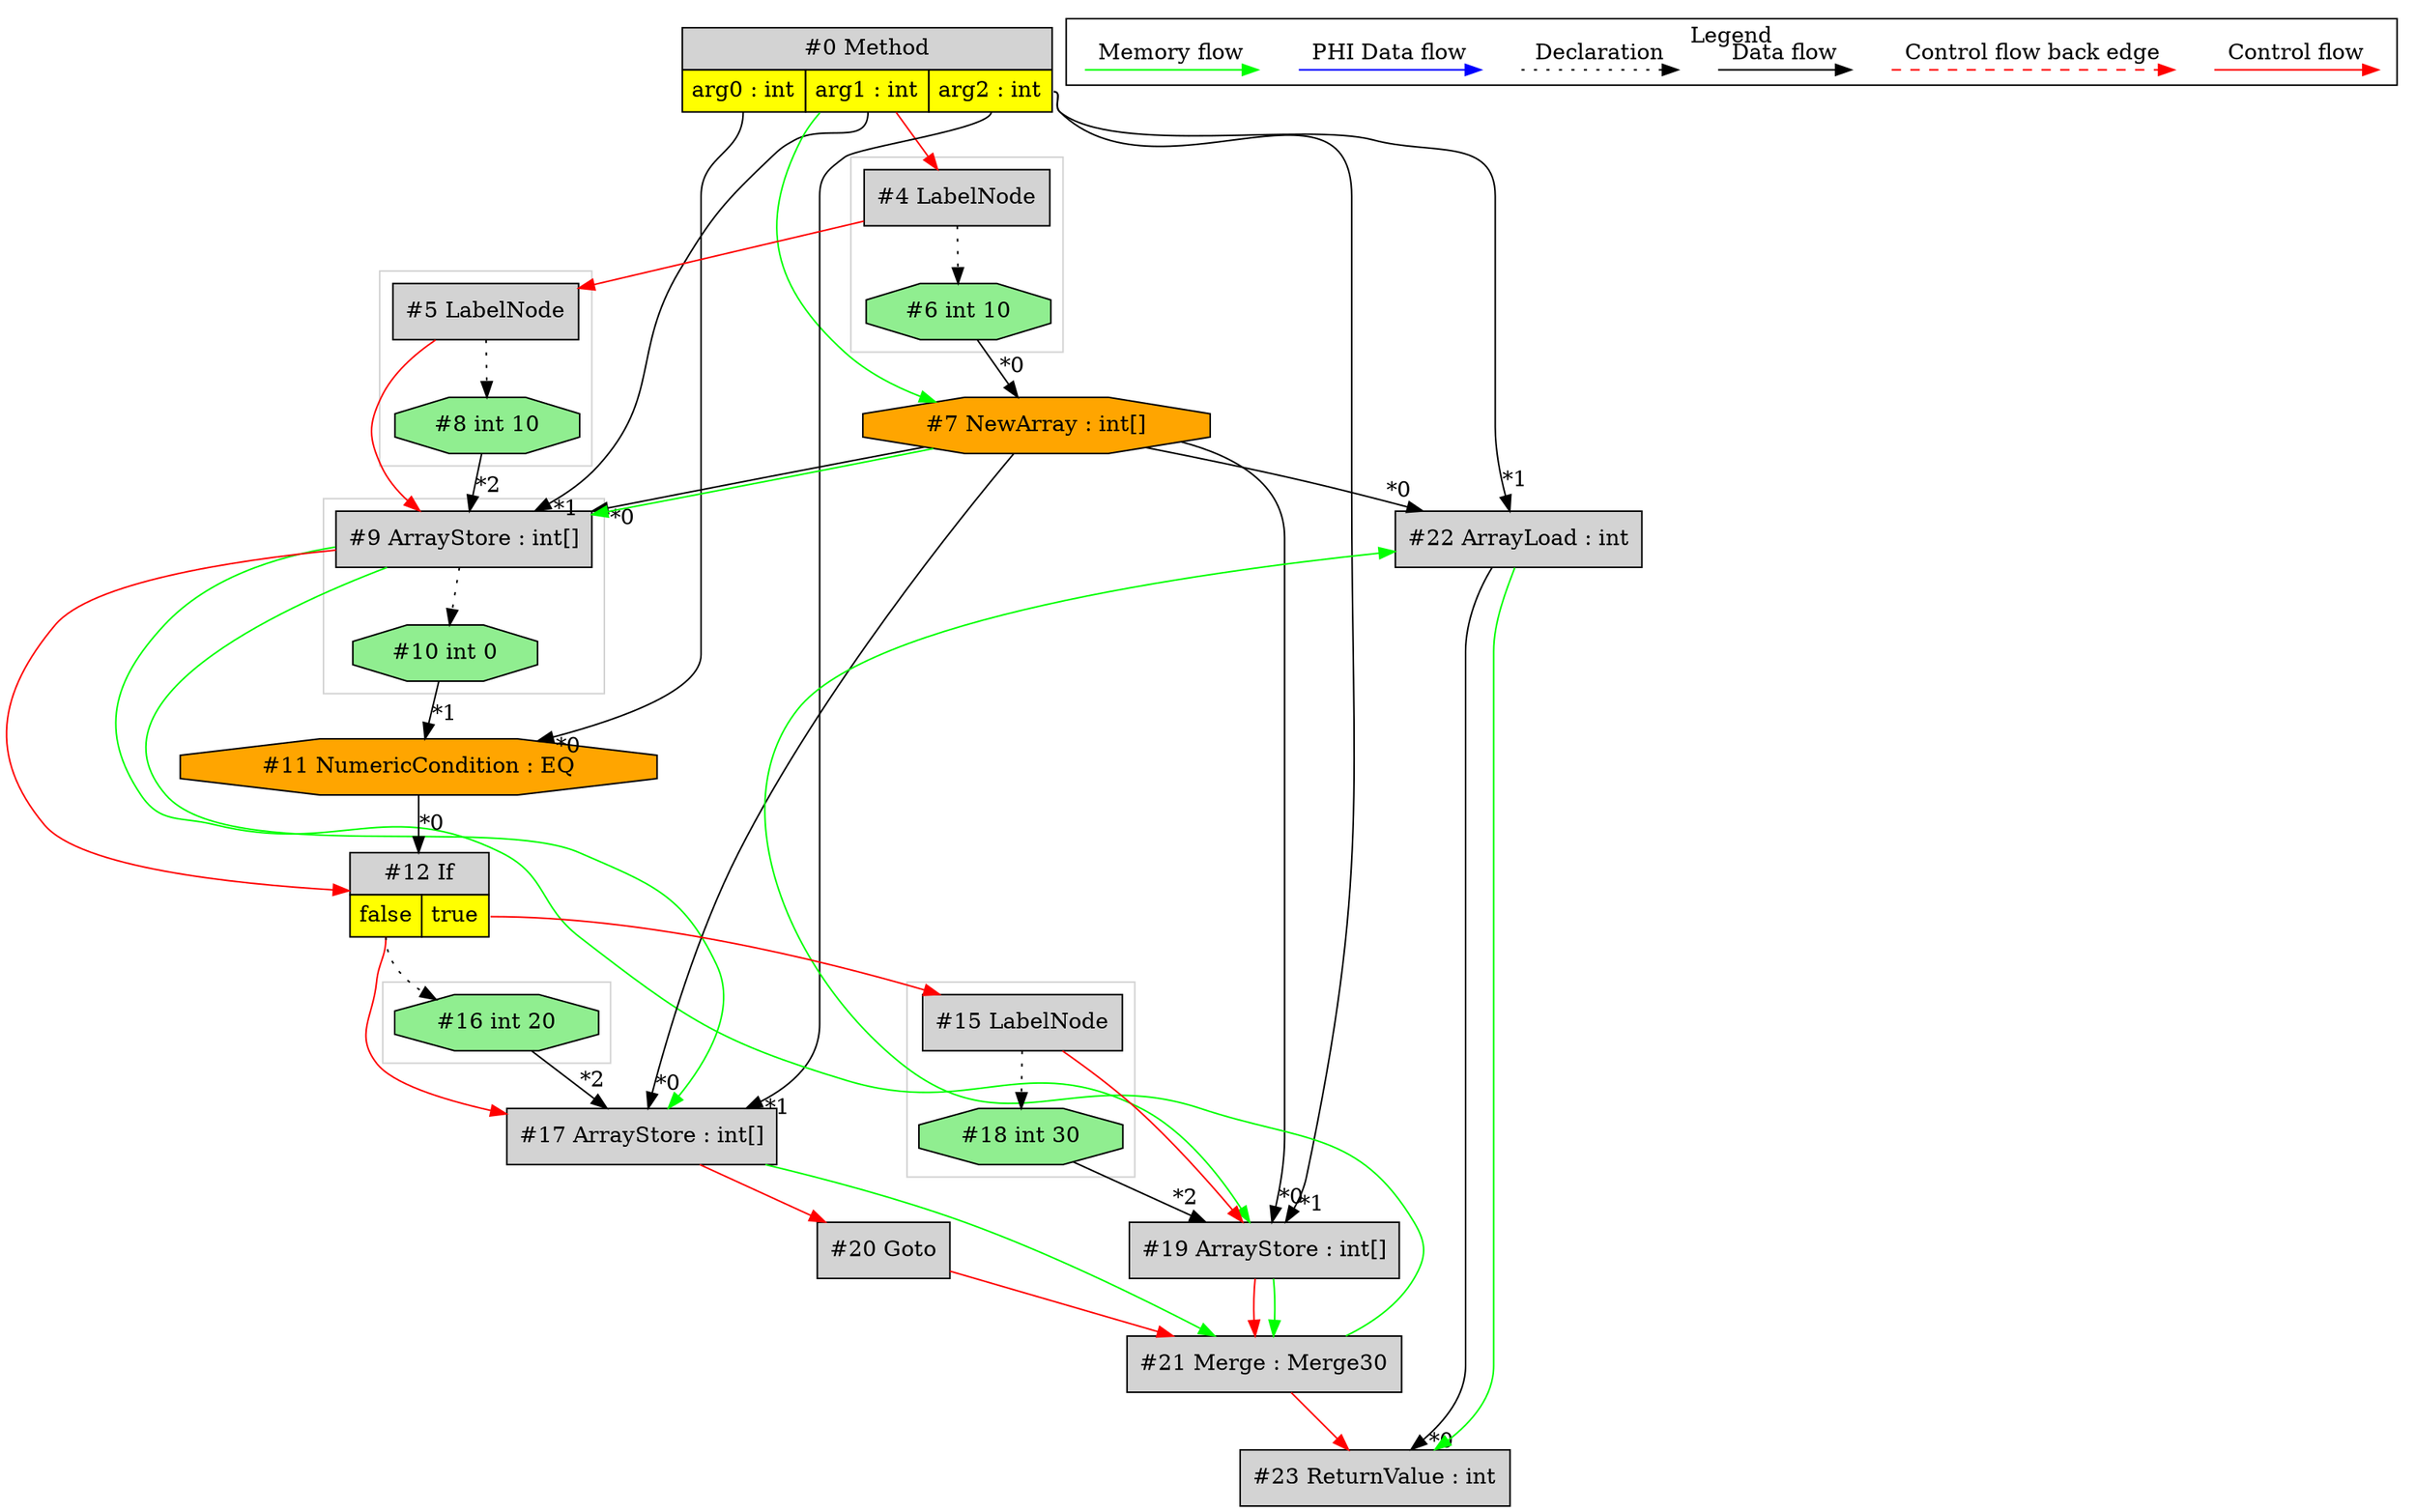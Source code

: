 digraph {
 ordering="in";
 node0[margin="0", label=<<table border="0" cellborder="1" cellspacing="0" cellpadding="5"><tr><td colspan="3">#0 Method</td></tr><tr><td port="prj3" bgcolor="yellow">arg0 : int</td><td port="prj2" bgcolor="yellow">arg1 : int</td><td port="prj1" bgcolor="yellow">arg2 : int</td></tr></table>>,shape=none, fillcolor=lightgrey, style=filled];
 node4[label="#4 LabelNode",shape=box, fillcolor=lightgrey, style=filled];
 node0 -> node4[labeldistance=2, color=red, fontcolor=red];
 node5[label="#5 LabelNode",shape=box, fillcolor=lightgrey, style=filled];
 node4 -> node5[labeldistance=2, color=red, fontcolor=red];
 node9[label="#9 ArrayStore : int[]",shape=box, fillcolor=lightgrey, style=filled];
 node7 -> node9[headlabel="*0", labeldistance=2];
 node0:prj2 -> node9[headlabel="*1", labeldistance=2];
 node8 -> node9[headlabel="*2", labeldistance=2];
 node7 -> node9[labeldistance=2, color=green, constraint=false];
 node5 -> node9[labeldistance=2, color=red, fontcolor=red];
 node7[label="#7 NewArray : int[]",shape=octagon, fillcolor=orange, style=filled];
 node6 -> node7[headlabel="*0", labeldistance=2];
 node0 -> node7[labeldistance=2, color=green, constraint=false];
 node6[label="#6 int 10",shape=octagon, fillcolor=lightgreen, style=filled];
 node4 -> node6[style=dotted];
 node22[label="#22 ArrayLoad : int",shape=box, fillcolor=lightgrey, style=filled];
 node7 -> node22[headlabel="*0", labeldistance=2];
 node0:prj1 -> node22[headlabel="*1", labeldistance=2];
 node21 -> node22[labeldistance=2, color=green, constraint=false];
 node21[label="#21 Merge : Merge30",shape=box, fillcolor=lightgrey, style=filled];
 node20 -> node21[labeldistance=2, color=red, fontcolor=red];
 node19 -> node21[labeldistance=2, color=red, fontcolor=red];
 node17 -> node21[labeldistance=2, color=green, constraint=false];
 node19 -> node21[labeldistance=2, color=green, constraint=false];
 node19[label="#19 ArrayStore : int[]",shape=box, fillcolor=lightgrey, style=filled];
 node7 -> node19[headlabel="*0", labeldistance=2];
 node0:prj1 -> node19[headlabel="*1", labeldistance=2];
 node18 -> node19[headlabel="*2", labeldistance=2];
 node9 -> node19[labeldistance=2, color=green, constraint=false];
 node15 -> node19[labeldistance=2, color=red, fontcolor=red];
 node15[label="#15 LabelNode",shape=box, fillcolor=lightgrey, style=filled];
 node12:prj13 -> node15[labeldistance=2, color=red, fontcolor=red];
 node12[margin="0", label=<<table border="0" cellborder="1" cellspacing="0" cellpadding="5"><tr><td colspan="2">#12 If</td></tr><tr><td port="prj14" bgcolor="yellow">false</td><td port="prj13" bgcolor="yellow">true</td></tr></table>>,shape=none, fillcolor=lightgrey, style=filled];
 node11 -> node12[headlabel="*0", labeldistance=2];
 node9 -> node12[labeldistance=2, color=red, fontcolor=red];
 node11[label="#11 NumericCondition : EQ",shape=octagon, fillcolor=orange, style=filled];
 node0:prj3 -> node11[headlabel="*0", labeldistance=2];
 node10 -> node11[headlabel="*1", labeldistance=2];
 node10[label="#10 int 0",shape=octagon, fillcolor=lightgreen, style=filled];
 node9 -> node10[style=dotted];
 node17[label="#17 ArrayStore : int[]",shape=box, fillcolor=lightgrey, style=filled];
 node7 -> node17[headlabel="*0", labeldistance=2];
 node0:prj1 -> node17[headlabel="*1", labeldistance=2];
 node16 -> node17[headlabel="*2", labeldistance=2];
 node9 -> node17[labeldistance=2, color=green, constraint=false];
 node12:prj14 -> node17[labeldistance=2, color=red, fontcolor=red];
 node16[label="#16 int 20",shape=octagon, fillcolor=lightgreen, style=filled];
 node12:prj14 -> node16[style=dotted];
 node20[label="#20 Goto",shape=box, fillcolor=lightgrey, style=filled];
 node17 -> node20[labeldistance=2, color=red, fontcolor=red];
 node18[label="#18 int 30",shape=octagon, fillcolor=lightgreen, style=filled];
 node15 -> node18[style=dotted];
 node23[label="#23 ReturnValue : int",shape=box, fillcolor=lightgrey, style=filled];
 node22 -> node23[headlabel="*0", labeldistance=2];
 node21 -> node23[labeldistance=2, color=red, fontcolor=red];
 node22 -> node23[labeldistance=2, color=green, constraint=false];
 node8[label="#8 int 10",shape=octagon, fillcolor=lightgreen, style=filled];
 node5 -> node8[style=dotted];
 subgraph cluster_0 {
  color=lightgray;
  node16;
 }
 subgraph cluster_1 {
  color=lightgray;
  node5;
  node8;
 }
 subgraph cluster_2 {
  color=lightgray;
  node15;
  node18;
 }
 subgraph cluster_3 {
  color=lightgray;
  node9;
  node10;
 }
 subgraph cluster_4 {
  color=lightgray;
  node4;
  node6;
 }
 subgraph cluster_000 {
  label = "Legend";
  node [shape=point]
  {
   rank=same;
   c0 [style = invis];
   c1 [style = invis];
   c2 [style = invis];
   c3 [style = invis];
   d0 [style = invis];
   d1 [style = invis];
   d2 [style = invis];
   d3 [style = invis];
   d4 [style = invis];
   d5 [style = invis];
   d6 [style = invis];
   d7 [style = invis];
  }
  c0 -> c1 [label="Control flow", style=solid, color=red]
  c2 -> c3 [label="Control flow back edge", style=dashed, color=red]
  d0 -> d1 [label="Data flow"]
  d2 -> d3 [label="Declaration", style=dotted]
  d4 -> d5 [label="PHI Data flow", color=blue]
  d6 -> d7 [label="Memory flow", color=green]
 }

}
